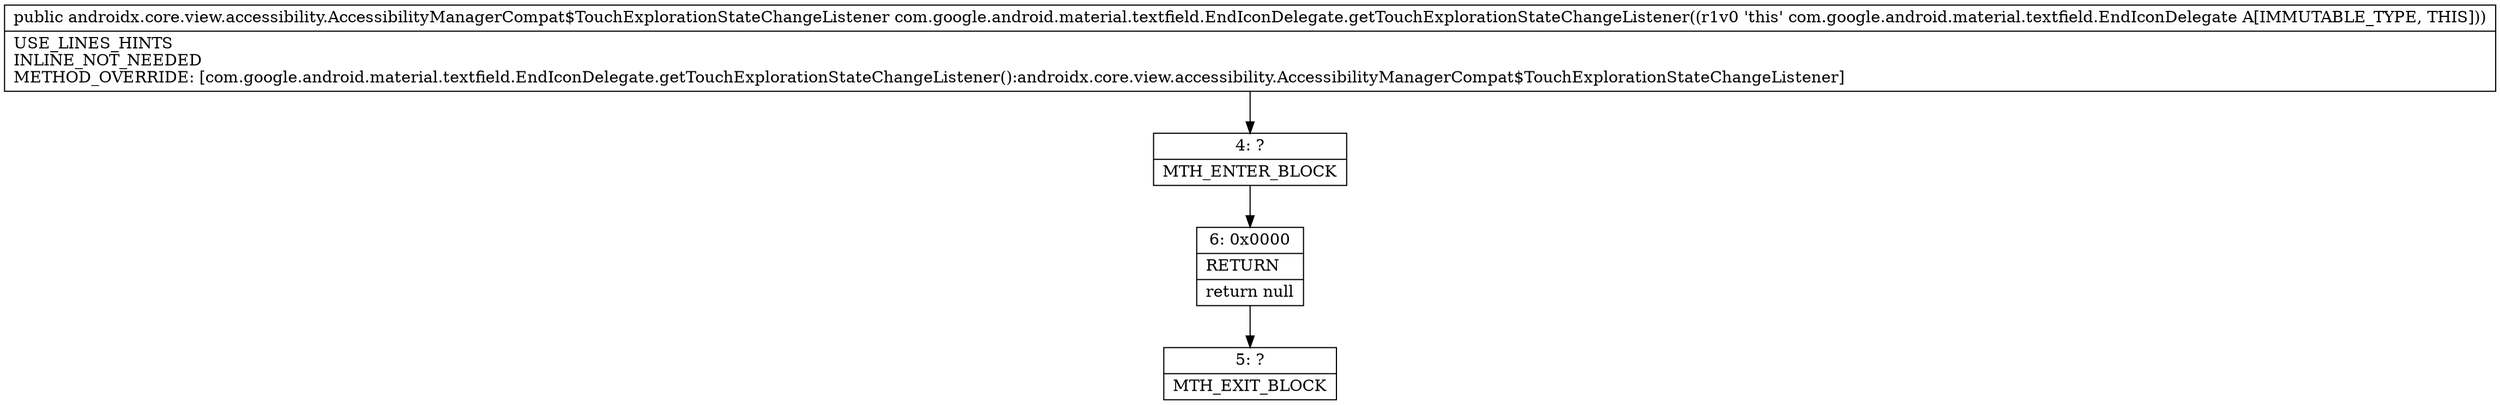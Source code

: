 digraph "CFG forcom.google.android.material.textfield.EndIconDelegate.getTouchExplorationStateChangeListener()Landroidx\/core\/view\/accessibility\/AccessibilityManagerCompat$TouchExplorationStateChangeListener;" {
Node_4 [shape=record,label="{4\:\ ?|MTH_ENTER_BLOCK\l}"];
Node_6 [shape=record,label="{6\:\ 0x0000|RETURN\l|return null\l}"];
Node_5 [shape=record,label="{5\:\ ?|MTH_EXIT_BLOCK\l}"];
MethodNode[shape=record,label="{public androidx.core.view.accessibility.AccessibilityManagerCompat$TouchExplorationStateChangeListener com.google.android.material.textfield.EndIconDelegate.getTouchExplorationStateChangeListener((r1v0 'this' com.google.android.material.textfield.EndIconDelegate A[IMMUTABLE_TYPE, THIS]))  | USE_LINES_HINTS\lINLINE_NOT_NEEDED\lMETHOD_OVERRIDE: [com.google.android.material.textfield.EndIconDelegate.getTouchExplorationStateChangeListener():androidx.core.view.accessibility.AccessibilityManagerCompat$TouchExplorationStateChangeListener]\l}"];
MethodNode -> Node_4;Node_4 -> Node_6;
Node_6 -> Node_5;
}

